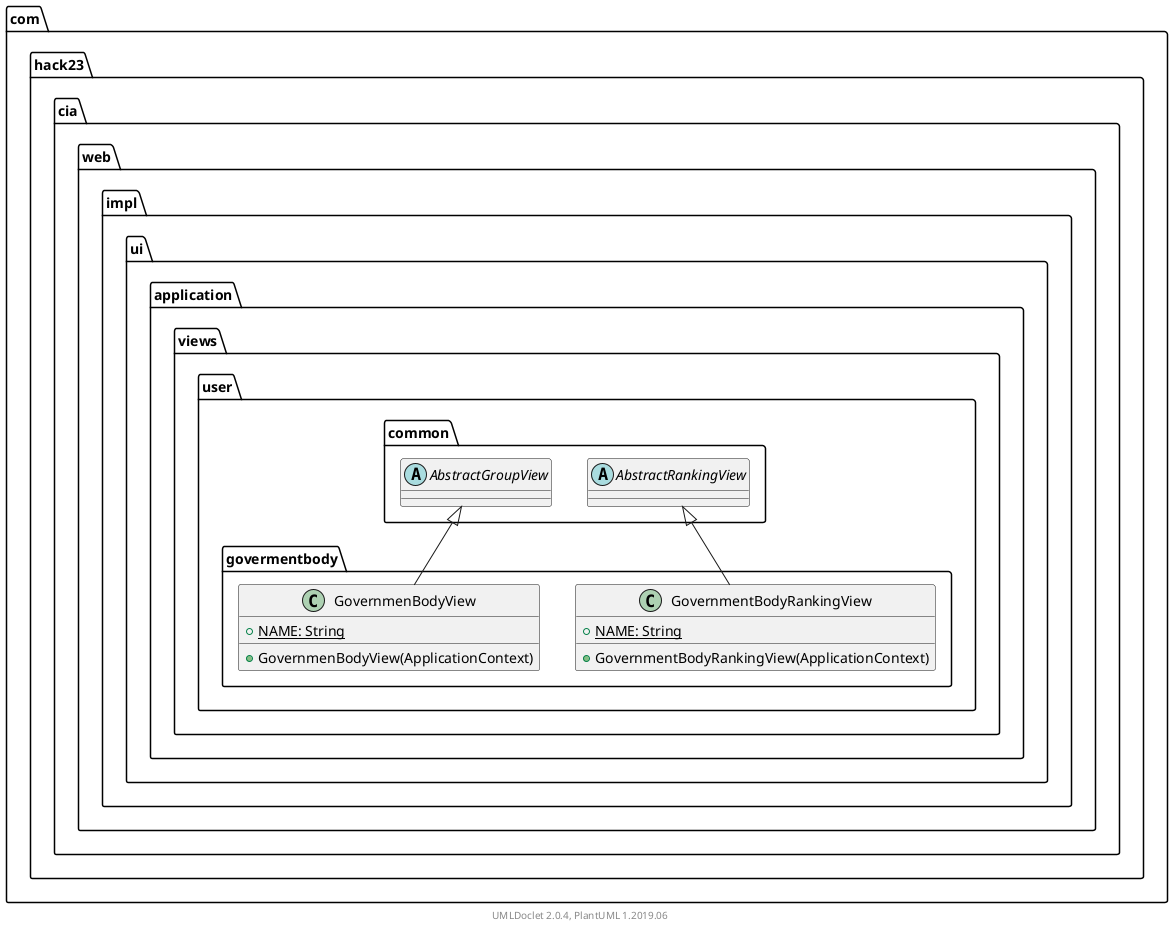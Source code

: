 @startuml
    namespace com.hack23.cia.web.impl.ui.application.views.user.govermentbody {

        class GovernmentBodyRankingView [[GovernmentBodyRankingView.html]] {
            {static} +NAME: String
            +GovernmentBodyRankingView(ApplicationContext)
        }

        class GovernmenBodyView [[GovernmenBodyView.html]] {
            {static} +NAME: String
            +GovernmenBodyView(ApplicationContext)
        }

        com.hack23.cia.web.impl.ui.application.views.user.common.AbstractRankingView <|-- GovernmentBodyRankingView
        com.hack23.cia.web.impl.ui.application.views.user.common.AbstractGroupView <|-- GovernmenBodyView
    }

    namespace com.hack23.cia.web.impl.ui.application.views.user.common {
        abstract class AbstractRankingView [[../common/AbstractRankingView.html]] {
        }
        abstract class AbstractGroupView [[../common/AbstractGroupView.html]] {
        }
    }

    center footer UMLDoclet 2.0.4, PlantUML 1.2019.06
@enduml
